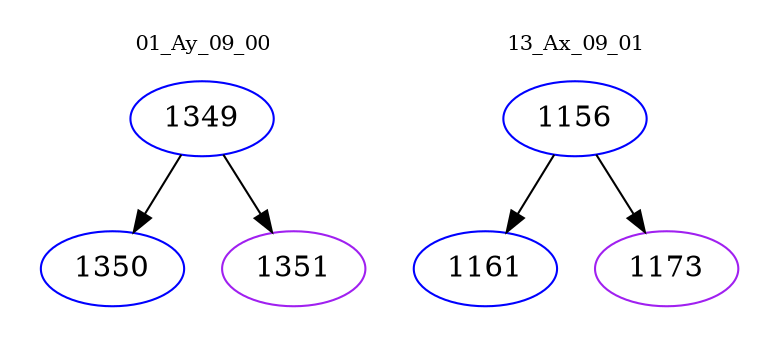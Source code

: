 digraph{
subgraph cluster_0 {
color = white
label = "01_Ay_09_00";
fontsize=10;
T0_1349 [label="1349", color="blue"]
T0_1349 -> T0_1350 [color="black"]
T0_1350 [label="1350", color="blue"]
T0_1349 -> T0_1351 [color="black"]
T0_1351 [label="1351", color="purple"]
}
subgraph cluster_1 {
color = white
label = "13_Ax_09_01";
fontsize=10;
T1_1156 [label="1156", color="blue"]
T1_1156 -> T1_1161 [color="black"]
T1_1161 [label="1161", color="blue"]
T1_1156 -> T1_1173 [color="black"]
T1_1173 [label="1173", color="purple"]
}
}
